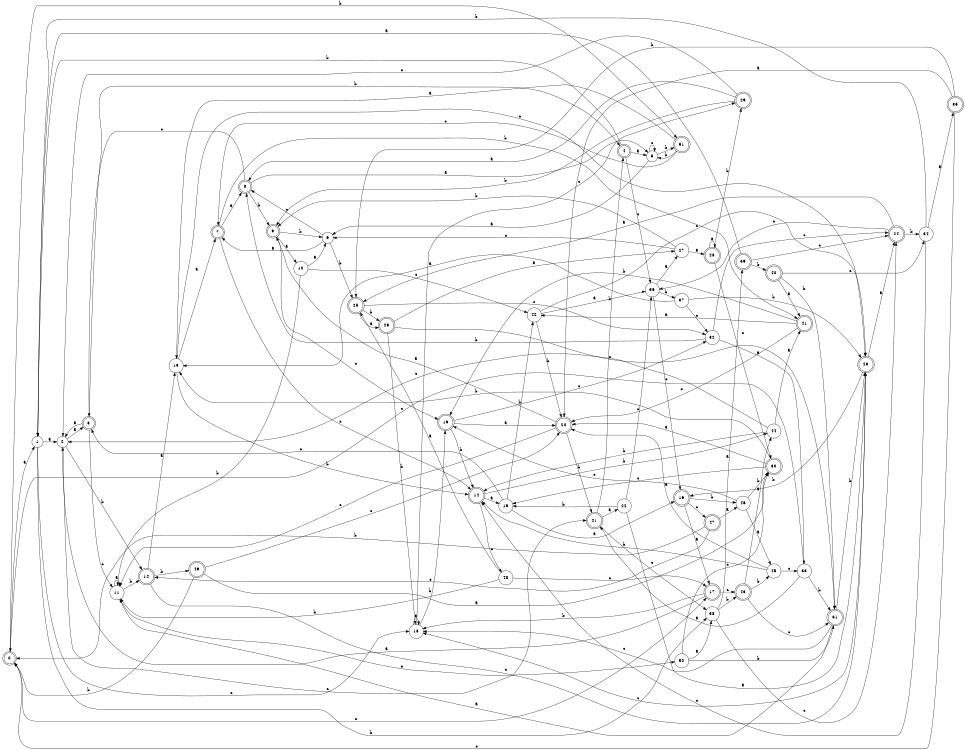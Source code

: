 digraph n42_4 {
__start0 [label="" shape="none"];

rankdir=LR;
size="8,5";

s0 [style="rounded,filled", color="black", fillcolor="white" shape="doublecircle", label="0"];
s1 [style="filled", color="black", fillcolor="white" shape="circle", label="1"];
s2 [style="filled", color="black", fillcolor="white" shape="circle", label="2"];
s3 [style="rounded,filled", color="black", fillcolor="white" shape="doublecircle", label="3"];
s4 [style="rounded,filled", color="black", fillcolor="white" shape="doublecircle", label="4"];
s5 [style="filled", color="black", fillcolor="white" shape="circle", label="5"];
s6 [style="filled", color="black", fillcolor="white" shape="circle", label="6"];
s7 [style="rounded,filled", color="black", fillcolor="white" shape="doublecircle", label="7"];
s8 [style="rounded,filled", color="black", fillcolor="white" shape="doublecircle", label="8"];
s9 [style="rounded,filled", color="black", fillcolor="white" shape="doublecircle", label="9"];
s10 [style="filled", color="black", fillcolor="white" shape="circle", label="10"];
s11 [style="filled", color="black", fillcolor="white" shape="circle", label="11"];
s12 [style="rounded,filled", color="black", fillcolor="white" shape="doublecircle", label="12"];
s13 [style="filled", color="black", fillcolor="white" shape="circle", label="13"];
s14 [style="rounded,filled", color="black", fillcolor="white" shape="doublecircle", label="14"];
s15 [style="filled", color="black", fillcolor="white" shape="circle", label="15"];
s16 [style="rounded,filled", color="black", fillcolor="white" shape="doublecircle", label="16"];
s17 [style="rounded,filled", color="black", fillcolor="white" shape="doublecircle", label="17"];
s18 [style="filled", color="black", fillcolor="white" shape="circle", label="18"];
s19 [style="rounded,filled", color="black", fillcolor="white" shape="doublecircle", label="19"];
s20 [style="rounded,filled", color="black", fillcolor="white" shape="doublecircle", label="20"];
s21 [style="rounded,filled", color="black", fillcolor="white" shape="doublecircle", label="21"];
s22 [style="filled", color="black", fillcolor="white" shape="circle", label="22"];
s23 [style="rounded,filled", color="black", fillcolor="white" shape="doublecircle", label="23"];
s24 [style="rounded,filled", color="black", fillcolor="white" shape="doublecircle", label="24"];
s25 [style="rounded,filled", color="black", fillcolor="white" shape="doublecircle", label="25"];
s26 [style="rounded,filled", color="black", fillcolor="white" shape="doublecircle", label="26"];
s27 [style="filled", color="black", fillcolor="white" shape="circle", label="27"];
s28 [style="rounded,filled", color="black", fillcolor="white" shape="doublecircle", label="28"];
s29 [style="rounded,filled", color="black", fillcolor="white" shape="doublecircle", label="29"];
s30 [style="rounded,filled", color="black", fillcolor="white" shape="doublecircle", label="30"];
s31 [style="rounded,filled", color="black", fillcolor="white" shape="doublecircle", label="31"];
s32 [style="filled", color="black", fillcolor="white" shape="circle", label="32"];
s33 [style="filled", color="black", fillcolor="white" shape="circle", label="33"];
s34 [style="filled", color="black", fillcolor="white" shape="circle", label="34"];
s35 [style="rounded,filled", color="black", fillcolor="white" shape="doublecircle", label="35"];
s36 [style="filled", color="black", fillcolor="white" shape="circle", label="36"];
s37 [style="filled", color="black", fillcolor="white" shape="circle", label="37"];
s38 [style="filled", color="black", fillcolor="white" shape="circle", label="38"];
s39 [style="rounded,filled", color="black", fillcolor="white" shape="doublecircle", label="39"];
s40 [style="rounded,filled", color="black", fillcolor="white" shape="doublecircle", label="40"];
s41 [style="rounded,filled", color="black", fillcolor="white" shape="doublecircle", label="41"];
s42 [style="filled", color="black", fillcolor="white" shape="circle", label="42"];
s43 [style="rounded,filled", color="black", fillcolor="white" shape="doublecircle", label="43"];
s44 [style="filled", color="black", fillcolor="white" shape="circle", label="44"];
s45 [style="filled", color="black", fillcolor="white" shape="circle", label="45"];
s46 [style="filled", color="black", fillcolor="white" shape="circle", label="46"];
s47 [style="rounded,filled", color="black", fillcolor="white" shape="doublecircle", label="47"];
s48 [style="filled", color="black", fillcolor="white" shape="circle", label="48"];
s49 [style="rounded,filled", color="black", fillcolor="white" shape="doublecircle", label="49"];
s50 [style="filled", color="black", fillcolor="white" shape="circle", label="50"];
s51 [style="rounded,filled", color="black", fillcolor="white" shape="doublecircle", label="51"];
s0 -> s1 [label="a"];
s0 -> s51 [label="b"];
s0 -> s17 [label="c"];
s1 -> s2 [label="a"];
s1 -> s38 [label="b"];
s1 -> s18 [label="c"];
s2 -> s3 [label="a"];
s2 -> s12 [label="b"];
s2 -> s21 [label="c"];
s3 -> s2 [label="a"];
s3 -> s4 [label="b"];
s3 -> s11 [label="c"];
s4 -> s5 [label="a"];
s4 -> s1 [label="b"];
s4 -> s36 [label="c"];
s5 -> s6 [label="a"];
s5 -> s51 [label="b"];
s5 -> s5 [label="c"];
s6 -> s7 [label="a"];
s6 -> s25 [label="b"];
s6 -> s8 [label="c"];
s7 -> s8 [label="a"];
s7 -> s41 [label="b"];
s7 -> s14 [label="c"];
s8 -> s5 [label="a"];
s8 -> s9 [label="b"];
s8 -> s3 [label="c"];
s9 -> s10 [label="a"];
s9 -> s6 [label="b"];
s9 -> s19 [label="c"];
s10 -> s6 [label="a"];
s10 -> s11 [label="b"];
s10 -> s42 [label="c"];
s11 -> s11 [label="a"];
s11 -> s12 [label="b"];
s11 -> s50 [label="c"];
s12 -> s13 [label="a"];
s12 -> s49 [label="b"];
s12 -> s23 [label="c"];
s13 -> s7 [label="a"];
s13 -> s14 [label="b"];
s13 -> s23 [label="c"];
s14 -> s15 [label="a"];
s14 -> s44 [label="b"];
s14 -> s48 [label="c"];
s15 -> s16 [label="a"];
s15 -> s42 [label="b"];
s15 -> s3 [label="c"];
s16 -> s17 [label="a"];
s16 -> s46 [label="b"];
s16 -> s47 [label="c"];
s17 -> s2 [label="a"];
s17 -> s18 [label="b"];
s17 -> s43 [label="c"];
s18 -> s18 [label="a"];
s18 -> s19 [label="b"];
s18 -> s29 [label="c"];
s19 -> s20 [label="a"];
s19 -> s14 [label="b"];
s19 -> s32 [label="c"];
s20 -> s9 [label="a"];
s20 -> s21 [label="b"];
s20 -> s11 [label="c"];
s21 -> s22 [label="a"];
s21 -> s4 [label="b"];
s21 -> s38 [label="c"];
s22 -> s23 [label="a"];
s22 -> s15 [label="b"];
s22 -> s36 [label="c"];
s23 -> s24 [label="a"];
s23 -> s16 [label="b"];
s23 -> s18 [label="c"];
s24 -> s25 [label="a"];
s24 -> s34 [label="b"];
s24 -> s36 [label="c"];
s25 -> s26 [label="a"];
s25 -> s26 [label="b"];
s25 -> s32 [label="c"];
s26 -> s27 [label="a"];
s26 -> s18 [label="b"];
s26 -> s31 [label="c"];
s27 -> s28 [label="a"];
s27 -> s9 [label="b"];
s27 -> s6 [label="c"];
s28 -> s28 [label="a"];
s28 -> s29 [label="b"];
s28 -> s30 [label="c"];
s29 -> s8 [label="a"];
s29 -> s9 [label="b"];
s29 -> s2 [label="c"];
s30 -> s20 [label="a"];
s30 -> s13 [label="b"];
s30 -> s15 [label="c"];
s31 -> s11 [label="a"];
s31 -> s23 [label="b"];
s31 -> s18 [label="c"];
s32 -> s33 [label="a"];
s32 -> s8 [label="b"];
s32 -> s24 [label="c"];
s33 -> s21 [label="a"];
s33 -> s31 [label="b"];
s33 -> s0 [label="c"];
s34 -> s35 [label="a"];
s34 -> s1 [label="b"];
s34 -> s14 [label="c"];
s35 -> s20 [label="a"];
s35 -> s25 [label="b"];
s35 -> s0 [label="c"];
s36 -> s27 [label="a"];
s36 -> s37 [label="b"];
s36 -> s16 [label="c"];
s37 -> s13 [label="a"];
s37 -> s23 [label="b"];
s37 -> s32 [label="c"];
s38 -> s39 [label="a"];
s38 -> s43 [label="b"];
s38 -> s24 [label="c"];
s39 -> s1 [label="a"];
s39 -> s40 [label="b"];
s39 -> s24 [label="c"];
s40 -> s41 [label="a"];
s40 -> s31 [label="b"];
s40 -> s34 [label="c"];
s41 -> s42 [label="a"];
s41 -> s19 [label="b"];
s41 -> s20 [label="c"];
s42 -> s36 [label="a"];
s42 -> s20 [label="b"];
s42 -> s23 [label="c"];
s43 -> s44 [label="a"];
s43 -> s45 [label="b"];
s43 -> s31 [label="c"];
s44 -> s41 [label="a"];
s44 -> s14 [label="b"];
s44 -> s2 [label="c"];
s45 -> s20 [label="a"];
s45 -> s14 [label="b"];
s45 -> s33 [label="c"];
s46 -> s45 [label="a"];
s46 -> s30 [label="b"];
s46 -> s19 [label="c"];
s47 -> s46 [label="a"];
s47 -> s0 [label="b"];
s47 -> s12 [label="c"];
s48 -> s25 [label="a"];
s48 -> s11 [label="b"];
s48 -> s17 [label="c"];
s49 -> s30 [label="a"];
s49 -> s0 [label="b"];
s49 -> s20 [label="c"];
s50 -> s38 [label="a"];
s50 -> s31 [label="b"];
s50 -> s30 [label="c"];
s51 -> s13 [label="a"];
s51 -> s5 [label="b"];
s51 -> s7 [label="c"];

}